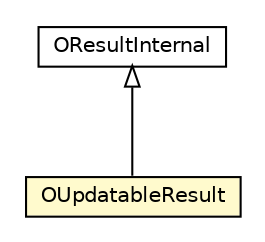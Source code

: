 #!/usr/local/bin/dot
#
# Class diagram 
# Generated by UMLGraph version R5_6-24-gf6e263 (http://www.umlgraph.org/)
#

digraph G {
	edge [fontname="Helvetica",fontsize=10,labelfontname="Helvetica",labelfontsize=10];
	node [fontname="Helvetica",fontsize=10,shape=plaintext];
	nodesep=0.25;
	ranksep=0.5;
	// com.orientechnologies.orient.core.sql.executor.OResultInternal
	c7394320 [label=<<table title="com.orientechnologies.orient.core.sql.executor.OResultInternal" border="0" cellborder="1" cellspacing="0" cellpadding="2" port="p" href="./OResultInternal.html">
		<tr><td><table border="0" cellspacing="0" cellpadding="1">
<tr><td align="center" balign="center"> OResultInternal </td></tr>
		</table></td></tr>
		</table>>, URL="./OResultInternal.html", fontname="Helvetica", fontcolor="black", fontsize=10.0];
	// com.orientechnologies.orient.core.sql.executor.OUpdatableResult
	c7394367 [label=<<table title="com.orientechnologies.orient.core.sql.executor.OUpdatableResult" border="0" cellborder="1" cellspacing="0" cellpadding="2" port="p" bgcolor="lemonChiffon" href="./OUpdatableResult.html">
		<tr><td><table border="0" cellspacing="0" cellpadding="1">
<tr><td align="center" balign="center"> OUpdatableResult </td></tr>
		</table></td></tr>
		</table>>, URL="./OUpdatableResult.html", fontname="Helvetica", fontcolor="black", fontsize=10.0];
	//com.orientechnologies.orient.core.sql.executor.OUpdatableResult extends com.orientechnologies.orient.core.sql.executor.OResultInternal
	c7394320:p -> c7394367:p [dir=back,arrowtail=empty];
}

